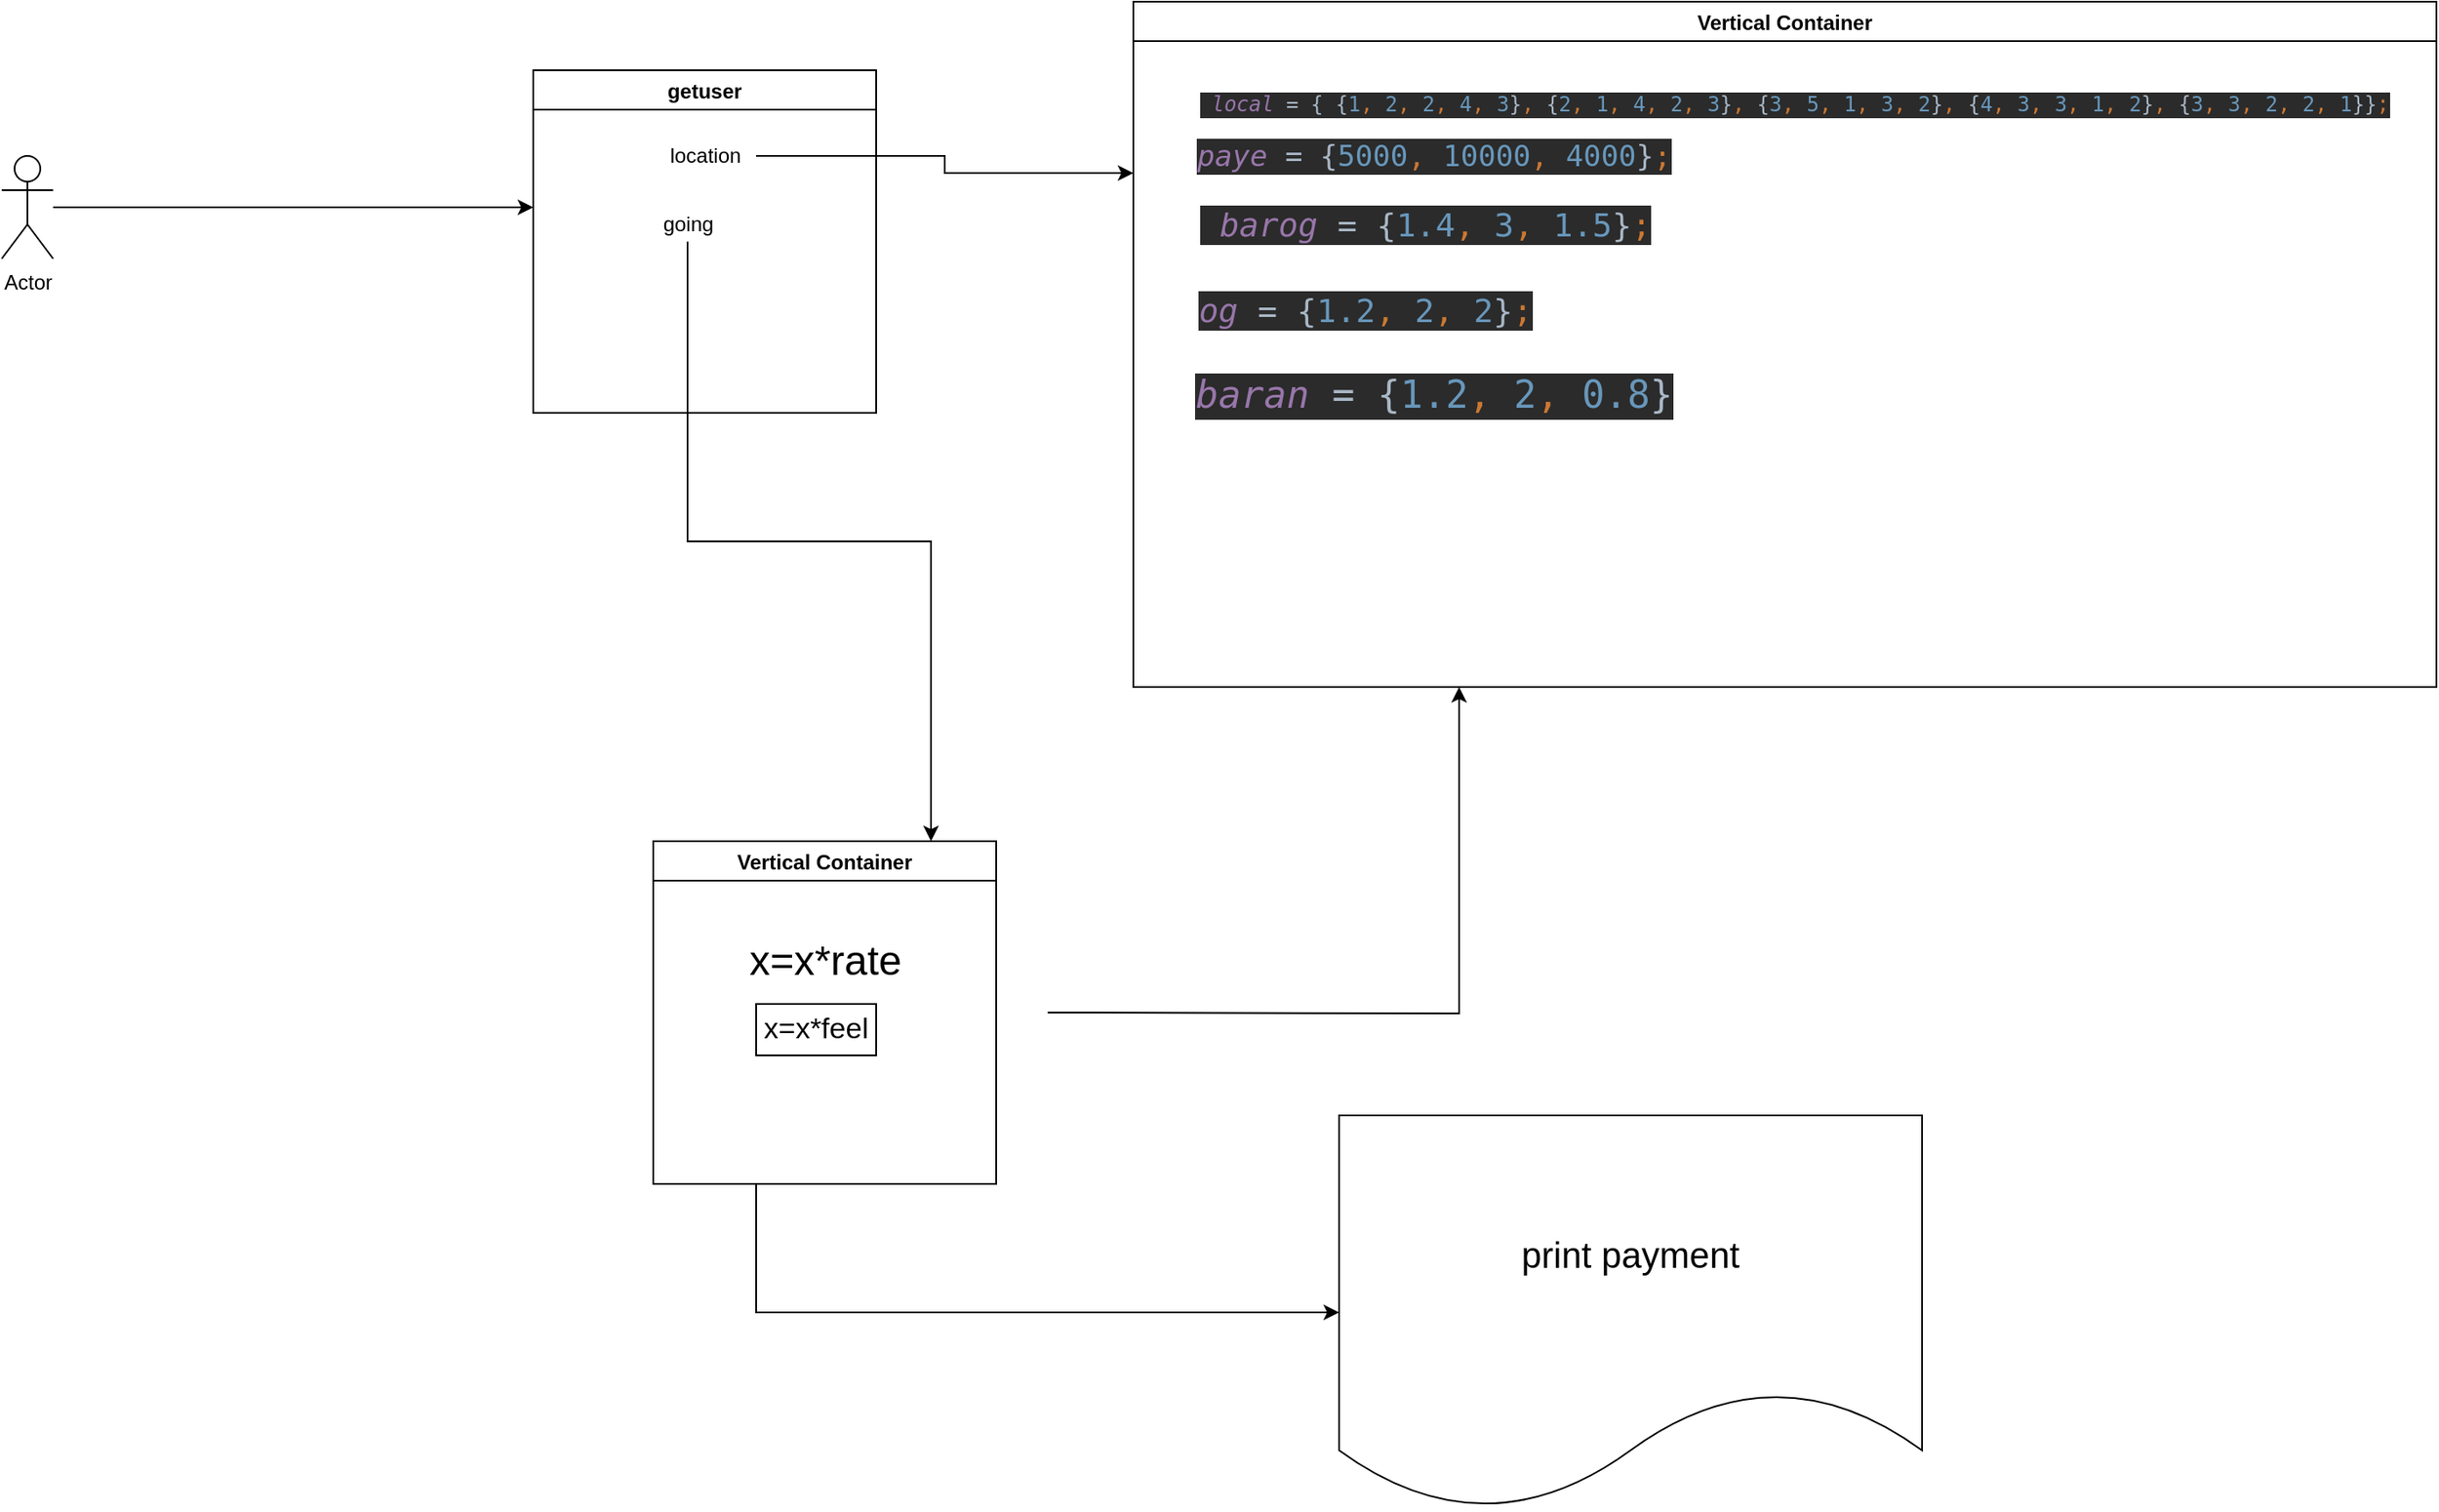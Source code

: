 <mxfile version="14.7.6" type="github">
  <diagram id="XcnHwM6gKjOnn5lnN-pR" name="Page-1">
    <mxGraphModel dx="1422" dy="806" grid="1" gridSize="10" guides="1" tooltips="1" connect="1" arrows="1" fold="1" page="1" pageScale="1" pageWidth="3300" pageHeight="4681" math="0" shadow="0">
      <root>
        <mxCell id="0" />
        <mxCell id="1" parent="0" />
        <mxCell id="TXC58kotsLSpzHYyLu5X-6" style="edgeStyle=orthogonalEdgeStyle;rounded=0;orthogonalLoop=1;jettySize=auto;html=1;" edge="1" parent="1" source="TXC58kotsLSpzHYyLu5X-1">
          <mxGeometry relative="1" as="geometry">
            <mxPoint x="490" y="170" as="targetPoint" />
          </mxGeometry>
        </mxCell>
        <mxCell id="TXC58kotsLSpzHYyLu5X-1" value="Actor" style="shape=umlActor;verticalLabelPosition=bottom;verticalAlign=top;html=1;outlineConnect=0;" vertex="1" parent="1">
          <mxGeometry x="180" y="140" width="30" height="60" as="geometry" />
        </mxCell>
        <mxCell id="TXC58kotsLSpzHYyLu5X-2" value="getuser" style="swimlane;startSize=23;" vertex="1" parent="1">
          <mxGeometry x="490" y="90" width="200" height="200" as="geometry" />
        </mxCell>
        <mxCell id="TXC58kotsLSpzHYyLu5X-3" value="location" style="text;html=1;align=center;verticalAlign=middle;resizable=0;points=[];autosize=1;strokeColor=none;" vertex="1" parent="TXC58kotsLSpzHYyLu5X-2">
          <mxGeometry x="70" y="40" width="60" height="20" as="geometry" />
        </mxCell>
        <mxCell id="TXC58kotsLSpzHYyLu5X-8" style="edgeStyle=orthogonalEdgeStyle;rounded=0;orthogonalLoop=1;jettySize=auto;html=1;entryX=0.81;entryY=0;entryDx=0;entryDy=0;entryPerimeter=0;" edge="1" parent="1" source="TXC58kotsLSpzHYyLu5X-4" target="TXC58kotsLSpzHYyLu5X-7">
          <mxGeometry relative="1" as="geometry" />
        </mxCell>
        <mxCell id="TXC58kotsLSpzHYyLu5X-4" value="going" style="text;html=1;align=center;verticalAlign=middle;resizable=0;points=[];autosize=1;strokeColor=none;" vertex="1" parent="1">
          <mxGeometry x="560" y="170" width="40" height="20" as="geometry" />
        </mxCell>
        <mxCell id="TXC58kotsLSpzHYyLu5X-20" style="edgeStyle=orthogonalEdgeStyle;rounded=0;orthogonalLoop=1;jettySize=auto;html=1;" edge="1" parent="1" source="TXC58kotsLSpzHYyLu5X-7" target="TXC58kotsLSpzHYyLu5X-19">
          <mxGeometry relative="1" as="geometry">
            <Array as="points">
              <mxPoint x="620" y="815" />
            </Array>
          </mxGeometry>
        </mxCell>
        <mxCell id="TXC58kotsLSpzHYyLu5X-7" value="Vertical Container" style="swimlane;" vertex="1" parent="1">
          <mxGeometry x="560" y="540" width="200" height="200" as="geometry" />
        </mxCell>
        <mxCell id="TXC58kotsLSpzHYyLu5X-9" value="Vertical Container" style="swimlane;" vertex="1" parent="1">
          <mxGeometry x="840" y="50" width="760" height="400" as="geometry" />
        </mxCell>
        <mxCell id="TXC58kotsLSpzHYyLu5X-10" value="&lt;pre style=&quot;background-color: rgb(43 , 43 , 43) ; color: rgb(169 , 183 , 198) ; font-family: &amp;#34;fira code&amp;#34; , monospace&quot;&gt; &lt;span style=&quot;color: #9876aa ; font-style: italic&quot;&gt;local &lt;/span&gt;= { {&lt;span style=&quot;color: #6897bb&quot;&gt;1&lt;/span&gt;&lt;span style=&quot;color: #cc7832&quot;&gt;, &lt;/span&gt;&lt;span style=&quot;color: #6897bb&quot;&gt;2&lt;/span&gt;&lt;span style=&quot;color: #cc7832&quot;&gt;, &lt;/span&gt;&lt;span style=&quot;color: #6897bb&quot;&gt;2&lt;/span&gt;&lt;span style=&quot;color: #cc7832&quot;&gt;, &lt;/span&gt;&lt;span style=&quot;color: #6897bb&quot;&gt;4&lt;/span&gt;&lt;span style=&quot;color: #cc7832&quot;&gt;, &lt;/span&gt;&lt;span style=&quot;color: #6897bb&quot;&gt;3&lt;/span&gt;}&lt;span style=&quot;color: #cc7832&quot;&gt;, &lt;/span&gt;{&lt;span style=&quot;color: #6897bb&quot;&gt;2&lt;/span&gt;&lt;span style=&quot;color: #cc7832&quot;&gt;, &lt;/span&gt;&lt;span style=&quot;color: #6897bb&quot;&gt;1&lt;/span&gt;&lt;span style=&quot;color: #cc7832&quot;&gt;, &lt;/span&gt;&lt;span style=&quot;color: #6897bb&quot;&gt;4&lt;/span&gt;&lt;span style=&quot;color: #cc7832&quot;&gt;, &lt;/span&gt;&lt;span style=&quot;color: #6897bb&quot;&gt;2&lt;/span&gt;&lt;span style=&quot;color: #cc7832&quot;&gt;, &lt;/span&gt;&lt;span style=&quot;color: #6897bb&quot;&gt;3&lt;/span&gt;}&lt;span style=&quot;color: #cc7832&quot;&gt;, &lt;/span&gt;{&lt;span style=&quot;color: #6897bb&quot;&gt;3&lt;/span&gt;&lt;span style=&quot;color: #cc7832&quot;&gt;, &lt;/span&gt;&lt;span style=&quot;color: #6897bb&quot;&gt;5&lt;/span&gt;&lt;span style=&quot;color: #cc7832&quot;&gt;, &lt;/span&gt;&lt;span style=&quot;color: #6897bb&quot;&gt;1&lt;/span&gt;&lt;span style=&quot;color: #cc7832&quot;&gt;, &lt;/span&gt;&lt;span style=&quot;color: #6897bb&quot;&gt;3&lt;/span&gt;&lt;span style=&quot;color: #cc7832&quot;&gt;, &lt;/span&gt;&lt;span style=&quot;color: #6897bb&quot;&gt;2&lt;/span&gt;}&lt;span style=&quot;color: #cc7832&quot;&gt;, &lt;/span&gt;{&lt;span style=&quot;color: #6897bb&quot;&gt;4&lt;/span&gt;&lt;span style=&quot;color: #cc7832&quot;&gt;, &lt;/span&gt;&lt;span style=&quot;color: #6897bb&quot;&gt;3&lt;/span&gt;&lt;span style=&quot;color: #cc7832&quot;&gt;, &lt;/span&gt;&lt;span style=&quot;color: #6897bb&quot;&gt;3&lt;/span&gt;&lt;span style=&quot;color: #cc7832&quot;&gt;, &lt;/span&gt;&lt;span style=&quot;color: #6897bb&quot;&gt;1&lt;/span&gt;&lt;span style=&quot;color: #cc7832&quot;&gt;, &lt;/span&gt;&lt;span style=&quot;color: #6897bb&quot;&gt;2&lt;/span&gt;}&lt;span style=&quot;color: #cc7832&quot;&gt;, &lt;/span&gt;{&lt;span style=&quot;color: #6897bb&quot;&gt;3&lt;/span&gt;&lt;span style=&quot;color: #cc7832&quot;&gt;, &lt;/span&gt;&lt;span style=&quot;color: #6897bb&quot;&gt;3&lt;/span&gt;&lt;span style=&quot;color: #cc7832&quot;&gt;, &lt;/span&gt;&lt;span style=&quot;color: #6897bb&quot;&gt;2&lt;/span&gt;&lt;span style=&quot;color: #cc7832&quot;&gt;, &lt;/span&gt;&lt;span style=&quot;color: #6897bb&quot;&gt;2&lt;/span&gt;&lt;span style=&quot;color: #cc7832&quot;&gt;, &lt;/span&gt;&lt;span style=&quot;color: #6897bb&quot;&gt;1&lt;/span&gt;}}&lt;span style=&quot;color: rgb(204 , 120 , 50)&quot;&gt;;&lt;/span&gt;&lt;/pre&gt;" style="text;html=1;align=center;verticalAlign=middle;resizable=0;points=[];autosize=1;strokeColor=none;" vertex="1" parent="TXC58kotsLSpzHYyLu5X-9">
          <mxGeometry x="30" y="40" width="710" height="40" as="geometry" />
        </mxCell>
        <mxCell id="TXC58kotsLSpzHYyLu5X-12" value="&lt;pre style=&quot;background-color: rgb(43 , 43 , 43) ; color: rgb(169 , 183 , 198) ; font-family: &amp;#34;fira code&amp;#34; , monospace ; font-size: 17px&quot;&gt;&lt;span style=&quot;color: #9876aa ; font-style: italic&quot;&gt;paye &lt;/span&gt;= {&lt;span style=&quot;color: #6897bb&quot;&gt;5000&lt;/span&gt;&lt;span style=&quot;color: #cc7832&quot;&gt;, &lt;/span&gt;&lt;span style=&quot;color: #6897bb&quot;&gt;10000&lt;/span&gt;&lt;span style=&quot;color: #cc7832&quot;&gt;, &lt;/span&gt;&lt;span style=&quot;color: #6897bb&quot;&gt;4000&lt;/span&gt;}&lt;span style=&quot;color: #cc7832&quot;&gt;;&lt;/span&gt;&lt;/pre&gt;" style="text;html=1;align=center;verticalAlign=middle;resizable=0;points=[];autosize=1;strokeColor=none;" vertex="1" parent="TXC58kotsLSpzHYyLu5X-9">
          <mxGeometry x="30" y="65" width="290" height="50" as="geometry" />
        </mxCell>
        <mxCell id="TXC58kotsLSpzHYyLu5X-13" value="&lt;pre style=&quot;background-color: rgb(43 , 43 , 43) ; color: rgb(169 , 183 , 198) ; font-family: &amp;#34;fira code&amp;#34; , monospace ; font-size: 19px&quot;&gt; &lt;span style=&quot;color: #9876aa ; font-style: italic&quot;&gt;barog &lt;/span&gt;= {&lt;span style=&quot;color: #6897bb&quot;&gt;1.4&lt;/span&gt;&lt;span style=&quot;color: #cc7832&quot;&gt;, &lt;/span&gt;&lt;span style=&quot;color: #6897bb&quot;&gt;3&lt;/span&gt;&lt;span style=&quot;color: #cc7832&quot;&gt;, &lt;/span&gt;&lt;span style=&quot;color: #6897bb&quot;&gt;1.5&lt;/span&gt;}&lt;span style=&quot;color: #cc7832&quot;&gt;;&lt;/span&gt;&lt;/pre&gt;" style="text;html=1;align=center;verticalAlign=middle;resizable=0;points=[];autosize=1;strokeColor=none;" vertex="1" parent="TXC58kotsLSpzHYyLu5X-9">
          <mxGeometry x="30" y="100" width="280" height="60" as="geometry" />
        </mxCell>
        <mxCell id="TXC58kotsLSpzHYyLu5X-14" value="&lt;pre style=&quot;background-color: rgb(43 , 43 , 43) ; color: rgb(169 , 183 , 198) ; font-family: &amp;#34;fira code&amp;#34; , monospace ; font-size: 19px&quot;&gt;&lt;span style=&quot;color: #9876aa ; font-style: italic&quot;&gt;og &lt;/span&gt;= {&lt;span style=&quot;color: #6897bb&quot;&gt;1.2&lt;/span&gt;&lt;span style=&quot;color: #cc7832&quot;&gt;, &lt;/span&gt;&lt;span style=&quot;color: #6897bb&quot;&gt;2&lt;/span&gt;&lt;span style=&quot;color: #cc7832&quot;&gt;, &lt;/span&gt;&lt;span style=&quot;color: #6897bb&quot;&gt;2&lt;/span&gt;}&lt;span style=&quot;color: #cc7832&quot;&gt;;&lt;/span&gt;&lt;/pre&gt;" style="text;html=1;align=center;verticalAlign=middle;resizable=0;points=[];autosize=1;strokeColor=none;" vertex="1" parent="TXC58kotsLSpzHYyLu5X-9">
          <mxGeometry x="30" y="150" width="210" height="60" as="geometry" />
        </mxCell>
        <mxCell id="TXC58kotsLSpzHYyLu5X-15" value="&lt;pre style=&quot;background-color: #2b2b2b ; color: #a9b7c6 ; font-family: &amp;#34;fira code&amp;#34; , monospace ; font-size: 16.5pt&quot;&gt;&lt;span style=&quot;color: #9876aa ; font-style: italic&quot;&gt;baran &lt;/span&gt;= {&lt;span style=&quot;color: #6897bb&quot;&gt;1.2&lt;/span&gt;&lt;span style=&quot;color: #cc7832&quot;&gt;, &lt;/span&gt;&lt;span style=&quot;color: #6897bb&quot;&gt;2&lt;/span&gt;&lt;span style=&quot;color: #cc7832&quot;&gt;, &lt;/span&gt;&lt;span style=&quot;color: #6897bb&quot;&gt;0.8&lt;/span&gt;}&lt;/pre&gt;" style="text;html=1;align=center;verticalAlign=middle;resizable=0;points=[];autosize=1;strokeColor=none;" vertex="1" parent="TXC58kotsLSpzHYyLu5X-9">
          <mxGeometry x="30" y="200" width="290" height="60" as="geometry" />
        </mxCell>
        <mxCell id="TXC58kotsLSpzHYyLu5X-11" style="edgeStyle=orthogonalEdgeStyle;rounded=0;orthogonalLoop=1;jettySize=auto;html=1;entryX=0;entryY=0.25;entryDx=0;entryDy=0;" edge="1" parent="1" source="TXC58kotsLSpzHYyLu5X-3" target="TXC58kotsLSpzHYyLu5X-9">
          <mxGeometry relative="1" as="geometry" />
        </mxCell>
        <mxCell id="TXC58kotsLSpzHYyLu5X-18" style="edgeStyle=orthogonalEdgeStyle;rounded=0;orthogonalLoop=1;jettySize=auto;html=1;entryX=0.25;entryY=1;entryDx=0;entryDy=0;" edge="1" parent="1" target="TXC58kotsLSpzHYyLu5X-9">
          <mxGeometry relative="1" as="geometry">
            <mxPoint x="790" y="640" as="sourcePoint" />
          </mxGeometry>
        </mxCell>
        <mxCell id="TXC58kotsLSpzHYyLu5X-16" value="&lt;font style=&quot;font-size: 24px&quot;&gt;x=x*rate&lt;/font&gt;" style="text;html=1;align=center;verticalAlign=middle;resizable=0;points=[];autosize=1;strokeColor=none;" vertex="1" parent="1">
          <mxGeometry x="610" y="600" width="100" height="20" as="geometry" />
        </mxCell>
        <mxCell id="TXC58kotsLSpzHYyLu5X-17" value="&lt;font style=&quot;font-size: 17px&quot;&gt;x=x*feel&lt;/font&gt;" style="whiteSpace=wrap;html=1;" vertex="1" parent="1">
          <mxGeometry x="620" y="635" width="70" height="30" as="geometry" />
        </mxCell>
        <mxCell id="TXC58kotsLSpzHYyLu5X-19" value="&lt;font style=&quot;font-size: 21px&quot;&gt;print payment&lt;/font&gt;" style="shape=document;whiteSpace=wrap;html=1;boundedLbl=1;" vertex="1" parent="1">
          <mxGeometry x="960" y="700" width="340" height="230" as="geometry" />
        </mxCell>
      </root>
    </mxGraphModel>
  </diagram>
</mxfile>
